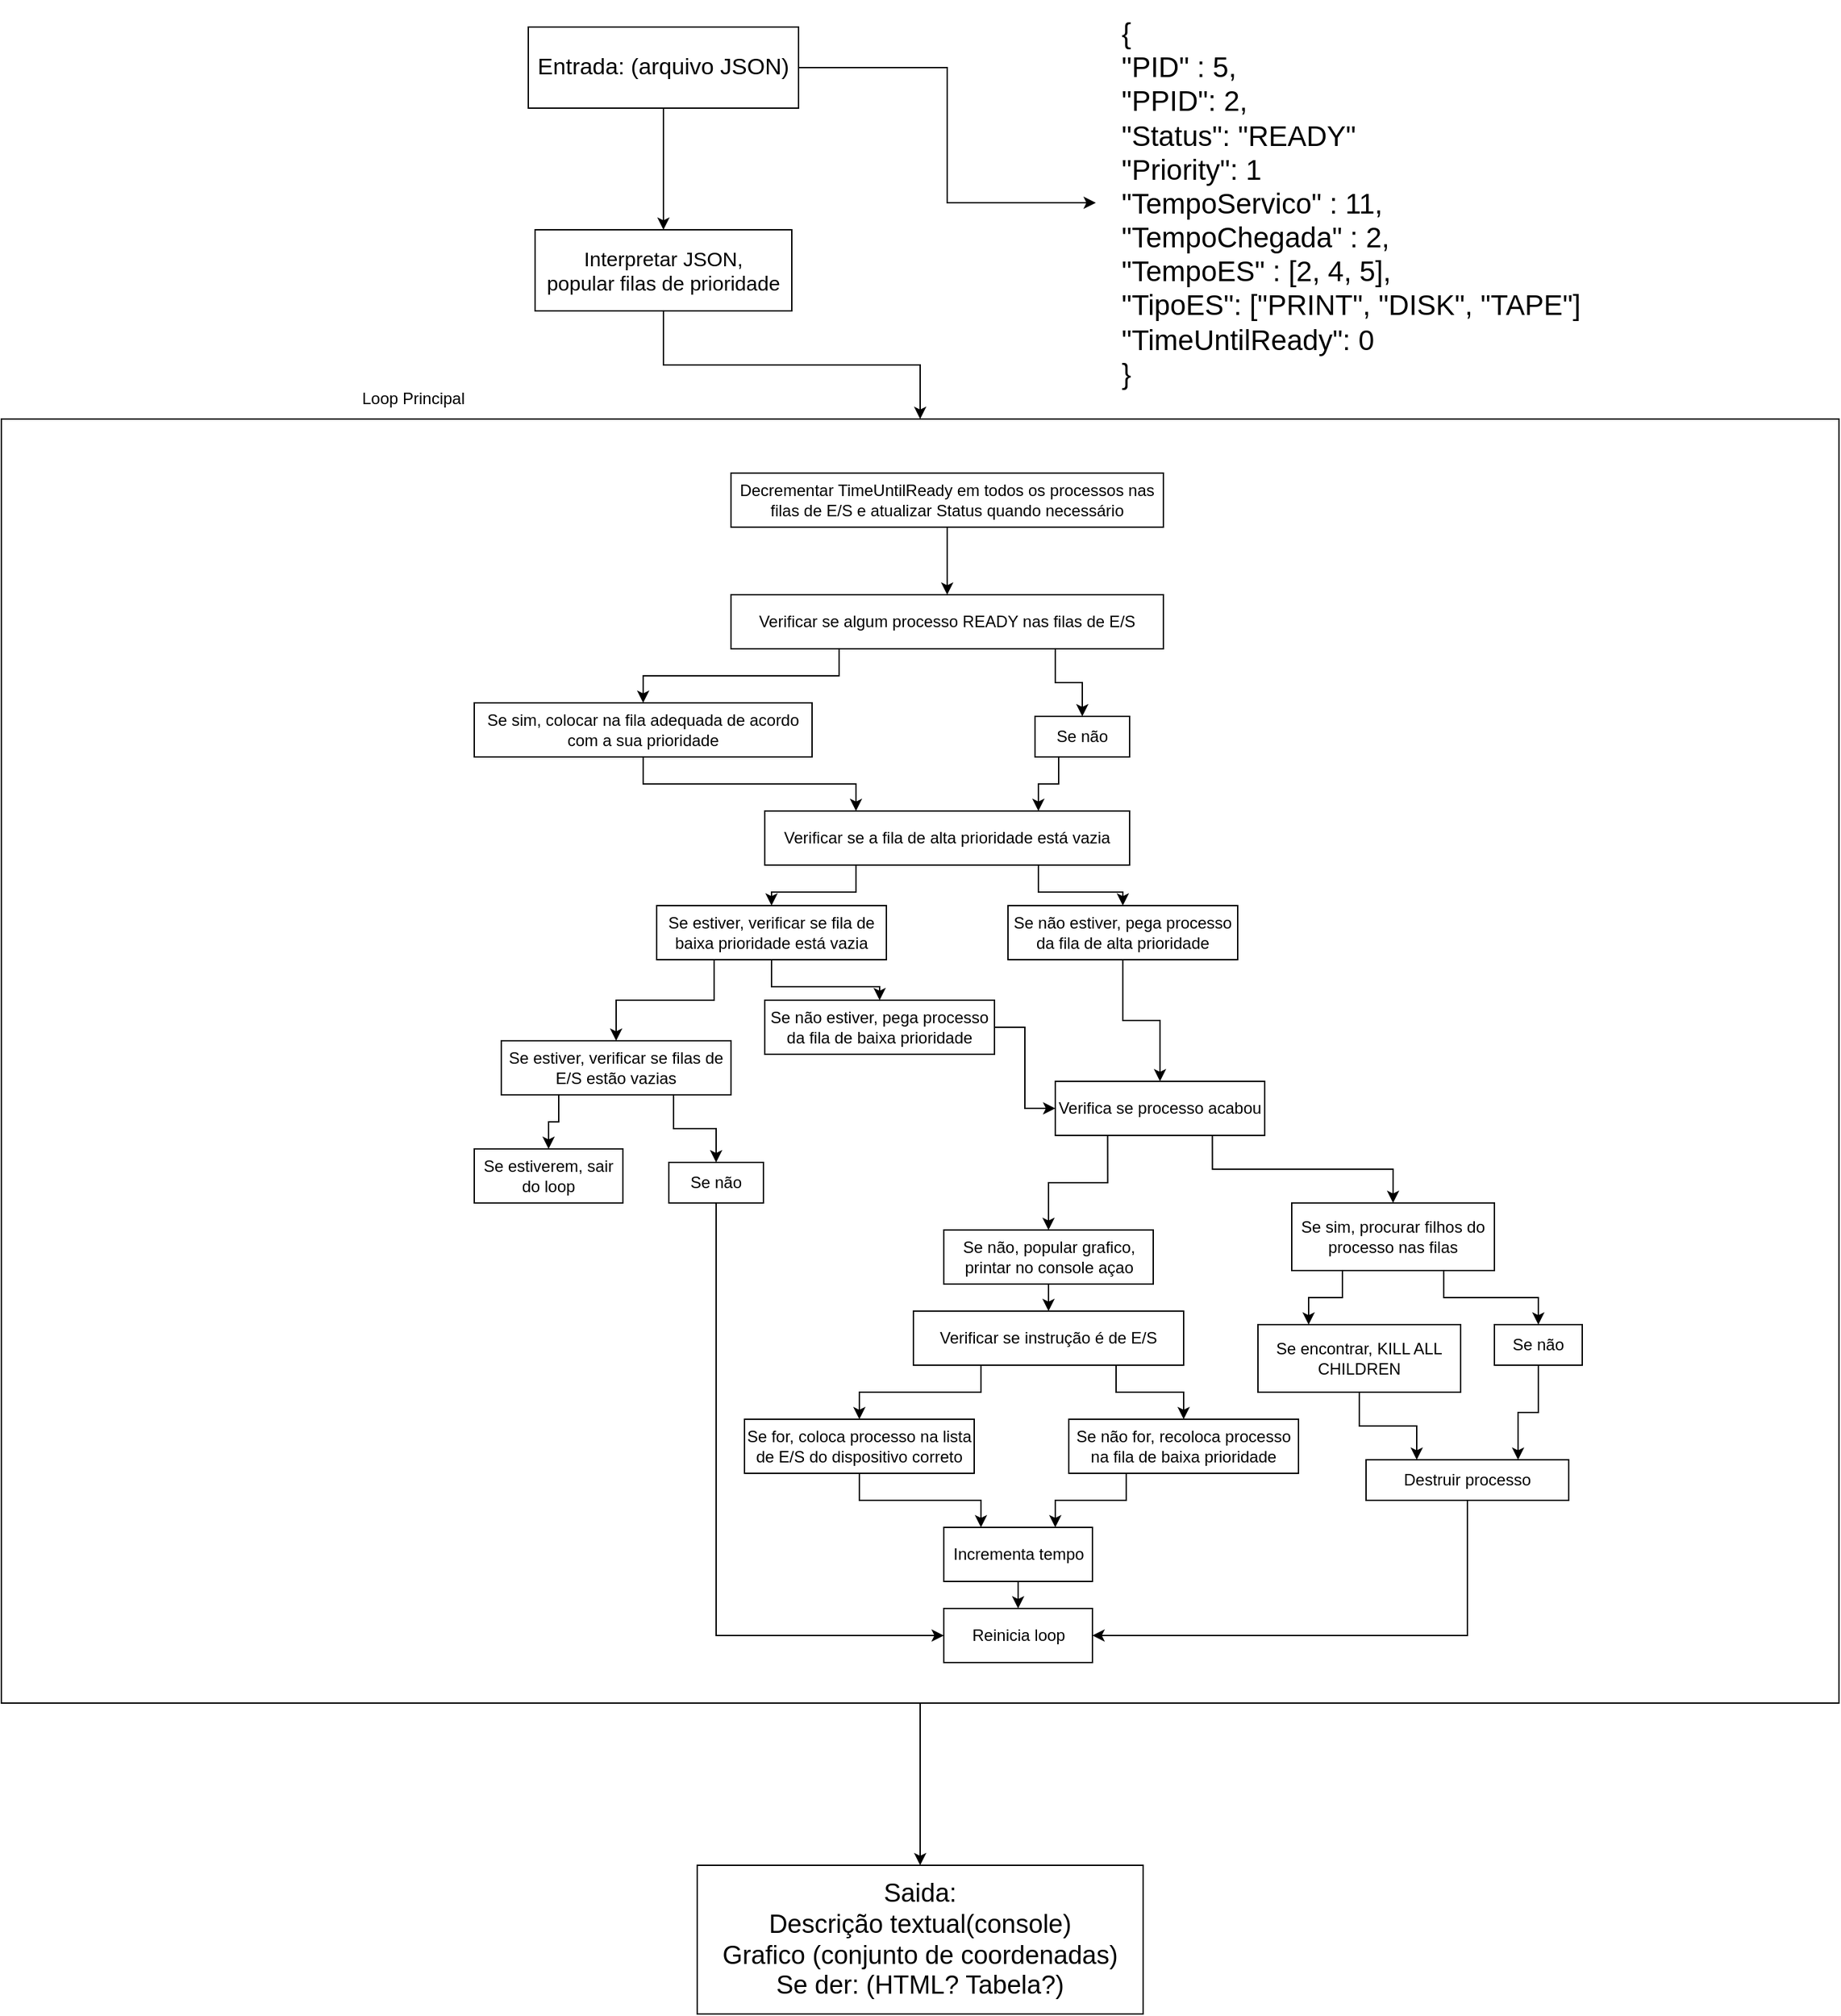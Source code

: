 <mxfile version="22.1.1" type="device">
  <diagram id="C5RBs43oDa-KdzZeNtuy" name="Page-1">
    <mxGraphModel dx="1936" dy="628" grid="1" gridSize="10" guides="1" tooltips="1" connect="1" arrows="1" fold="1" page="1" pageScale="1" pageWidth="827" pageHeight="1169" math="0" shadow="0">
      <root>
        <mxCell id="WIyWlLk6GJQsqaUBKTNV-0" />
        <mxCell id="WIyWlLk6GJQsqaUBKTNV-1" parent="WIyWlLk6GJQsqaUBKTNV-0" />
        <mxCell id="9aqKh6qht5PxksOwf0Kg-6" style="edgeStyle=orthogonalEdgeStyle;rounded=0;orthogonalLoop=1;jettySize=auto;html=1;exitX=0.5;exitY=1;exitDx=0;exitDy=0;entryX=0.5;entryY=0;entryDx=0;entryDy=0;" edge="1" parent="WIyWlLk6GJQsqaUBKTNV-1" source="9aqKh6qht5PxksOwf0Kg-0" target="9aqKh6qht5PxksOwf0Kg-5">
          <mxGeometry relative="1" as="geometry" />
        </mxCell>
        <mxCell id="9aqKh6qht5PxksOwf0Kg-62" style="edgeStyle=orthogonalEdgeStyle;rounded=0;orthogonalLoop=1;jettySize=auto;html=1;exitX=1;exitY=0.5;exitDx=0;exitDy=0;" edge="1" parent="WIyWlLk6GJQsqaUBKTNV-1" source="9aqKh6qht5PxksOwf0Kg-0" target="9aqKh6qht5PxksOwf0Kg-3">
          <mxGeometry relative="1" as="geometry" />
        </mxCell>
        <mxCell id="9aqKh6qht5PxksOwf0Kg-0" value="&lt;font style=&quot;font-size: 17px;&quot;&gt;Entrada: (arquivo JSON)&lt;/font&gt;" style="rounded=0;whiteSpace=wrap;html=1;" vertex="1" parent="WIyWlLk6GJQsqaUBKTNV-1">
          <mxGeometry x="300" y="30" width="200" height="60" as="geometry" />
        </mxCell>
        <mxCell id="9aqKh6qht5PxksOwf0Kg-3" value="&lt;div style=&quot;text-align: left;&quot;&gt;&lt;span style=&quot;font-size: 21px; background-color: initial;&quot;&gt;{&lt;/span&gt;&lt;/div&gt;&lt;div style=&quot;text-align: left;&quot;&gt;&lt;span style=&quot;font-size: 21px; background-color: initial;&quot;&gt;&quot;PID&quot; : 5,&lt;/span&gt;&lt;/div&gt;&lt;div style=&quot;text-align: left;&quot;&gt;&lt;span style=&quot;font-size: 21px;&quot;&gt;&quot;PPID&quot;: 2,&lt;/span&gt;&lt;/div&gt;&lt;div style=&quot;text-align: left;&quot;&gt;&lt;span style=&quot;font-size: 21px;&quot;&gt;&quot;Status&quot;: &quot;READY&quot;&lt;/span&gt;&lt;/div&gt;&lt;div style=&quot;text-align: left;&quot;&gt;&lt;span style=&quot;font-size: 21px;&quot;&gt;&quot;Priority&quot;: 1&lt;/span&gt;&lt;/div&gt;&lt;font style=&quot;font-size: 21px;&quot;&gt;&lt;div style=&quot;text-align: left;&quot;&gt;&lt;span style=&quot;background-color: initial;&quot;&gt;&quot;TempoServico&quot; : 11,&lt;/span&gt;&lt;/div&gt;&lt;div style=&quot;text-align: left;&quot;&gt;&lt;span style=&quot;background-color: initial;&quot;&gt;&quot;TempoChegada&quot; : 2,&lt;/span&gt;&lt;/div&gt;&lt;div style=&quot;text-align: left;&quot;&gt;&lt;span style=&quot;background-color: initial;&quot;&gt;&quot;TempoES&quot; : [2, 4, 5],&lt;/span&gt;&lt;/div&gt;&lt;div style=&quot;text-align: left;&quot;&gt;&quot;TipoES&quot;: [&quot;PRINT&quot;, &quot;DISK&quot;, &quot;TAPE&quot;]&lt;/div&gt;&lt;div style=&quot;text-align: left;&quot;&gt;&lt;span style=&quot;background-color: initial;&quot;&gt;&quot;TimeUntilReady&quot;: 0&lt;/span&gt;&lt;/div&gt;&lt;div style=&quot;text-align: left;&quot;&gt;&lt;span style=&quot;background-color: initial;&quot;&gt;}&lt;/span&gt;&lt;/div&gt;&lt;/font&gt;" style="text;html=1;strokeColor=none;fillColor=none;align=center;verticalAlign=middle;whiteSpace=wrap;rounded=0;" vertex="1" parent="WIyWlLk6GJQsqaUBKTNV-1">
          <mxGeometry x="720" y="10" width="377.5" height="300" as="geometry" />
        </mxCell>
        <mxCell id="9aqKh6qht5PxksOwf0Kg-4" value="&lt;font style=&quot;font-size: 19px;&quot;&gt;Saida:&lt;br&gt;Descrição textual(console)&lt;br&gt;Grafico (conjunto de coordenadas)&lt;br&gt;Se der: (HTML? Tabela?)&lt;br&gt;&lt;/font&gt;" style="rounded=0;whiteSpace=wrap;html=1;" vertex="1" parent="WIyWlLk6GJQsqaUBKTNV-1">
          <mxGeometry x="425" y="1390" width="330" height="110" as="geometry" />
        </mxCell>
        <mxCell id="9aqKh6qht5PxksOwf0Kg-9" style="edgeStyle=orthogonalEdgeStyle;rounded=0;orthogonalLoop=1;jettySize=auto;html=1;exitX=0.5;exitY=1;exitDx=0;exitDy=0;entryX=0.5;entryY=0;entryDx=0;entryDy=0;" edge="1" parent="WIyWlLk6GJQsqaUBKTNV-1" source="9aqKh6qht5PxksOwf0Kg-5" target="9aqKh6qht5PxksOwf0Kg-7">
          <mxGeometry relative="1" as="geometry" />
        </mxCell>
        <mxCell id="9aqKh6qht5PxksOwf0Kg-5" value="&lt;font style=&quot;font-size: 15px;&quot;&gt;Interpretar JSON,&lt;br&gt;popular filas de prioridade&lt;/font&gt;" style="rounded=0;whiteSpace=wrap;html=1;" vertex="1" parent="WIyWlLk6GJQsqaUBKTNV-1">
          <mxGeometry x="305" y="180" width="190" height="60" as="geometry" />
        </mxCell>
        <mxCell id="9aqKh6qht5PxksOwf0Kg-48" style="edgeStyle=orthogonalEdgeStyle;rounded=0;orthogonalLoop=1;jettySize=auto;html=1;exitX=0.5;exitY=1;exitDx=0;exitDy=0;entryX=0.5;entryY=0;entryDx=0;entryDy=0;" edge="1" parent="WIyWlLk6GJQsqaUBKTNV-1" source="9aqKh6qht5PxksOwf0Kg-7" target="9aqKh6qht5PxksOwf0Kg-4">
          <mxGeometry relative="1" as="geometry" />
        </mxCell>
        <mxCell id="9aqKh6qht5PxksOwf0Kg-7" value="" style="rounded=0;whiteSpace=wrap;html=1;" vertex="1" parent="WIyWlLk6GJQsqaUBKTNV-1">
          <mxGeometry x="-90" y="320" width="1360" height="950" as="geometry" />
        </mxCell>
        <mxCell id="9aqKh6qht5PxksOwf0Kg-8" value="Loop Principal" style="text;html=1;strokeColor=none;fillColor=none;align=center;verticalAlign=middle;whiteSpace=wrap;rounded=0;" vertex="1" parent="WIyWlLk6GJQsqaUBKTNV-1">
          <mxGeometry x="170" y="290" width="90" height="30" as="geometry" />
        </mxCell>
        <mxCell id="9aqKh6qht5PxksOwf0Kg-14" style="edgeStyle=orthogonalEdgeStyle;rounded=0;orthogonalLoop=1;jettySize=auto;html=1;exitX=0.75;exitY=1;exitDx=0;exitDy=0;entryX=0.5;entryY=0;entryDx=0;entryDy=0;" edge="1" parent="WIyWlLk6GJQsqaUBKTNV-1" source="9aqKh6qht5PxksOwf0Kg-11" target="9aqKh6qht5PxksOwf0Kg-13">
          <mxGeometry relative="1" as="geometry" />
        </mxCell>
        <mxCell id="9aqKh6qht5PxksOwf0Kg-15" style="edgeStyle=orthogonalEdgeStyle;rounded=0;orthogonalLoop=1;jettySize=auto;html=1;exitX=0.25;exitY=1;exitDx=0;exitDy=0;" edge="1" parent="WIyWlLk6GJQsqaUBKTNV-1" source="9aqKh6qht5PxksOwf0Kg-11" target="9aqKh6qht5PxksOwf0Kg-12">
          <mxGeometry relative="1" as="geometry" />
        </mxCell>
        <mxCell id="9aqKh6qht5PxksOwf0Kg-11" value="Verificar se a fila de alta prioridade está vazia" style="rounded=0;whiteSpace=wrap;html=1;" vertex="1" parent="WIyWlLk6GJQsqaUBKTNV-1">
          <mxGeometry x="475" y="610" width="270" height="40" as="geometry" />
        </mxCell>
        <mxCell id="9aqKh6qht5PxksOwf0Kg-19" style="edgeStyle=orthogonalEdgeStyle;rounded=0;orthogonalLoop=1;jettySize=auto;html=1;exitX=0.5;exitY=1;exitDx=0;exitDy=0;entryX=0.5;entryY=0;entryDx=0;entryDy=0;" edge="1" parent="WIyWlLk6GJQsqaUBKTNV-1" source="9aqKh6qht5PxksOwf0Kg-12" target="9aqKh6qht5PxksOwf0Kg-46">
          <mxGeometry relative="1" as="geometry" />
        </mxCell>
        <mxCell id="9aqKh6qht5PxksOwf0Kg-34" style="edgeStyle=orthogonalEdgeStyle;rounded=0;orthogonalLoop=1;jettySize=auto;html=1;exitX=0.25;exitY=1;exitDx=0;exitDy=0;entryX=0.5;entryY=0;entryDx=0;entryDy=0;" edge="1" parent="WIyWlLk6GJQsqaUBKTNV-1" source="9aqKh6qht5PxksOwf0Kg-12" target="9aqKh6qht5PxksOwf0Kg-33">
          <mxGeometry relative="1" as="geometry" />
        </mxCell>
        <mxCell id="9aqKh6qht5PxksOwf0Kg-12" value="Se estiver, verificar se fila de baixa prioridade está vazia" style="rounded=0;whiteSpace=wrap;html=1;" vertex="1" parent="WIyWlLk6GJQsqaUBKTNV-1">
          <mxGeometry x="395" y="680" width="170" height="40" as="geometry" />
        </mxCell>
        <mxCell id="9aqKh6qht5PxksOwf0Kg-51" style="edgeStyle=orthogonalEdgeStyle;rounded=0;orthogonalLoop=1;jettySize=auto;html=1;exitX=0.5;exitY=1;exitDx=0;exitDy=0;entryX=0.5;entryY=0;entryDx=0;entryDy=0;" edge="1" parent="WIyWlLk6GJQsqaUBKTNV-1" source="9aqKh6qht5PxksOwf0Kg-13" target="9aqKh6qht5PxksOwf0Kg-49">
          <mxGeometry relative="1" as="geometry" />
        </mxCell>
        <mxCell id="9aqKh6qht5PxksOwf0Kg-13" value="Se não estiver, pega processo da fila de alta prioridade" style="rounded=0;whiteSpace=wrap;html=1;" vertex="1" parent="WIyWlLk6GJQsqaUBKTNV-1">
          <mxGeometry x="655" y="680" width="170" height="40" as="geometry" />
        </mxCell>
        <mxCell id="9aqKh6qht5PxksOwf0Kg-21" style="edgeStyle=orthogonalEdgeStyle;rounded=0;orthogonalLoop=1;jettySize=auto;html=1;exitX=0.25;exitY=1;exitDx=0;exitDy=0;entryX=0.5;entryY=0;entryDx=0;entryDy=0;" edge="1" parent="WIyWlLk6GJQsqaUBKTNV-1" source="9aqKh6qht5PxksOwf0Kg-16" target="9aqKh6qht5PxksOwf0Kg-20">
          <mxGeometry relative="1" as="geometry" />
        </mxCell>
        <mxCell id="9aqKh6qht5PxksOwf0Kg-41" style="edgeStyle=orthogonalEdgeStyle;rounded=0;orthogonalLoop=1;jettySize=auto;html=1;exitX=0.75;exitY=1;exitDx=0;exitDy=0;" edge="1" parent="WIyWlLk6GJQsqaUBKTNV-1" source="9aqKh6qht5PxksOwf0Kg-16" target="9aqKh6qht5PxksOwf0Kg-22">
          <mxGeometry relative="1" as="geometry" />
        </mxCell>
        <mxCell id="9aqKh6qht5PxksOwf0Kg-16" value="Verificar se instrução é de E/S" style="rounded=0;whiteSpace=wrap;html=1;" vertex="1" parent="WIyWlLk6GJQsqaUBKTNV-1">
          <mxGeometry x="585" y="980" width="200" height="40" as="geometry" />
        </mxCell>
        <mxCell id="9aqKh6qht5PxksOwf0Kg-44" style="edgeStyle=orthogonalEdgeStyle;rounded=0;orthogonalLoop=1;jettySize=auto;html=1;exitX=0.5;exitY=1;exitDx=0;exitDy=0;entryX=0.25;entryY=0;entryDx=0;entryDy=0;" edge="1" parent="WIyWlLk6GJQsqaUBKTNV-1" source="9aqKh6qht5PxksOwf0Kg-20" target="9aqKh6qht5PxksOwf0Kg-63">
          <mxGeometry relative="1" as="geometry" />
        </mxCell>
        <mxCell id="9aqKh6qht5PxksOwf0Kg-20" value="Se for, coloca processo na lista de E/S do dispositivo correto" style="rounded=0;whiteSpace=wrap;html=1;" vertex="1" parent="WIyWlLk6GJQsqaUBKTNV-1">
          <mxGeometry x="460" y="1060" width="170" height="40" as="geometry" />
        </mxCell>
        <mxCell id="9aqKh6qht5PxksOwf0Kg-45" style="edgeStyle=orthogonalEdgeStyle;rounded=0;orthogonalLoop=1;jettySize=auto;html=1;exitX=0.25;exitY=1;exitDx=0;exitDy=0;entryX=0.75;entryY=0;entryDx=0;entryDy=0;" edge="1" parent="WIyWlLk6GJQsqaUBKTNV-1" source="9aqKh6qht5PxksOwf0Kg-22" target="9aqKh6qht5PxksOwf0Kg-63">
          <mxGeometry relative="1" as="geometry" />
        </mxCell>
        <mxCell id="9aqKh6qht5PxksOwf0Kg-22" value="Se não for, recoloca processo na fila de baixa prioridade" style="rounded=0;whiteSpace=wrap;html=1;" vertex="1" parent="WIyWlLk6GJQsqaUBKTNV-1">
          <mxGeometry x="700" y="1060" width="170" height="40" as="geometry" />
        </mxCell>
        <mxCell id="9aqKh6qht5PxksOwf0Kg-25" style="edgeStyle=orthogonalEdgeStyle;rounded=0;orthogonalLoop=1;jettySize=auto;html=1;exitX=0.25;exitY=1;exitDx=0;exitDy=0;entryX=0.5;entryY=0;entryDx=0;entryDy=0;" edge="1" parent="WIyWlLk6GJQsqaUBKTNV-1" source="9aqKh6qht5PxksOwf0Kg-23" target="9aqKh6qht5PxksOwf0Kg-24">
          <mxGeometry relative="1" as="geometry" />
        </mxCell>
        <mxCell id="9aqKh6qht5PxksOwf0Kg-28" style="edgeStyle=orthogonalEdgeStyle;rounded=0;orthogonalLoop=1;jettySize=auto;html=1;exitX=0.75;exitY=1;exitDx=0;exitDy=0;entryX=0.5;entryY=0;entryDx=0;entryDy=0;" edge="1" parent="WIyWlLk6GJQsqaUBKTNV-1" source="9aqKh6qht5PxksOwf0Kg-23" target="9aqKh6qht5PxksOwf0Kg-27">
          <mxGeometry relative="1" as="geometry" />
        </mxCell>
        <mxCell id="9aqKh6qht5PxksOwf0Kg-23" value="Verificar se algum processo READY nas filas de E/S" style="rounded=0;whiteSpace=wrap;html=1;" vertex="1" parent="WIyWlLk6GJQsqaUBKTNV-1">
          <mxGeometry x="450" y="450" width="320" height="40" as="geometry" />
        </mxCell>
        <mxCell id="9aqKh6qht5PxksOwf0Kg-30" style="edgeStyle=orthogonalEdgeStyle;rounded=0;orthogonalLoop=1;jettySize=auto;html=1;exitX=0.5;exitY=1;exitDx=0;exitDy=0;entryX=0.25;entryY=0;entryDx=0;entryDy=0;" edge="1" parent="WIyWlLk6GJQsqaUBKTNV-1" source="9aqKh6qht5PxksOwf0Kg-24" target="9aqKh6qht5PxksOwf0Kg-11">
          <mxGeometry relative="1" as="geometry" />
        </mxCell>
        <mxCell id="9aqKh6qht5PxksOwf0Kg-24" value="Se sim, colocar na fila adequada de acordo com a sua prioridade" style="rounded=0;whiteSpace=wrap;html=1;" vertex="1" parent="WIyWlLk6GJQsqaUBKTNV-1">
          <mxGeometry x="260" y="530" width="250" height="40" as="geometry" />
        </mxCell>
        <mxCell id="9aqKh6qht5PxksOwf0Kg-29" style="edgeStyle=orthogonalEdgeStyle;rounded=0;orthogonalLoop=1;jettySize=auto;html=1;exitX=0.25;exitY=1;exitDx=0;exitDy=0;entryX=0.75;entryY=0;entryDx=0;entryDy=0;" edge="1" parent="WIyWlLk6GJQsqaUBKTNV-1" source="9aqKh6qht5PxksOwf0Kg-27" target="9aqKh6qht5PxksOwf0Kg-11">
          <mxGeometry relative="1" as="geometry" />
        </mxCell>
        <mxCell id="9aqKh6qht5PxksOwf0Kg-27" value="Se não" style="rounded=0;whiteSpace=wrap;html=1;" vertex="1" parent="WIyWlLk6GJQsqaUBKTNV-1">
          <mxGeometry x="675" y="540" width="70" height="30" as="geometry" />
        </mxCell>
        <mxCell id="9aqKh6qht5PxksOwf0Kg-32" style="edgeStyle=orthogonalEdgeStyle;rounded=0;orthogonalLoop=1;jettySize=auto;html=1;exitX=0.5;exitY=1;exitDx=0;exitDy=0;entryX=0.5;entryY=0;entryDx=0;entryDy=0;" edge="1" parent="WIyWlLk6GJQsqaUBKTNV-1" source="9aqKh6qht5PxksOwf0Kg-31" target="9aqKh6qht5PxksOwf0Kg-16">
          <mxGeometry relative="1" as="geometry" />
        </mxCell>
        <mxCell id="9aqKh6qht5PxksOwf0Kg-31" value="Se não, popular grafico, printar no console açao" style="rounded=0;whiteSpace=wrap;html=1;" vertex="1" parent="WIyWlLk6GJQsqaUBKTNV-1">
          <mxGeometry x="607.5" y="920" width="155" height="40" as="geometry" />
        </mxCell>
        <mxCell id="9aqKh6qht5PxksOwf0Kg-39" style="edgeStyle=orthogonalEdgeStyle;rounded=0;orthogonalLoop=1;jettySize=auto;html=1;exitX=0.25;exitY=1;exitDx=0;exitDy=0;" edge="1" parent="WIyWlLk6GJQsqaUBKTNV-1" source="9aqKh6qht5PxksOwf0Kg-33" target="9aqKh6qht5PxksOwf0Kg-37">
          <mxGeometry relative="1" as="geometry" />
        </mxCell>
        <mxCell id="9aqKh6qht5PxksOwf0Kg-40" style="edgeStyle=orthogonalEdgeStyle;rounded=0;orthogonalLoop=1;jettySize=auto;html=1;exitX=0.75;exitY=1;exitDx=0;exitDy=0;entryX=0.5;entryY=0;entryDx=0;entryDy=0;" edge="1" parent="WIyWlLk6GJQsqaUBKTNV-1" source="9aqKh6qht5PxksOwf0Kg-33" target="9aqKh6qht5PxksOwf0Kg-38">
          <mxGeometry relative="1" as="geometry" />
        </mxCell>
        <mxCell id="9aqKh6qht5PxksOwf0Kg-33" value="Se estiver, verificar se filas de E/S estão vazias" style="rounded=0;whiteSpace=wrap;html=1;" vertex="1" parent="WIyWlLk6GJQsqaUBKTNV-1">
          <mxGeometry x="280" y="780" width="170" height="40" as="geometry" />
        </mxCell>
        <mxCell id="9aqKh6qht5PxksOwf0Kg-37" value="Se estiverem, sair do loop" style="rounded=0;whiteSpace=wrap;html=1;" vertex="1" parent="WIyWlLk6GJQsqaUBKTNV-1">
          <mxGeometry x="260" y="860" width="110" height="40" as="geometry" />
        </mxCell>
        <mxCell id="9aqKh6qht5PxksOwf0Kg-43" style="edgeStyle=orthogonalEdgeStyle;rounded=0;orthogonalLoop=1;jettySize=auto;html=1;exitX=0.5;exitY=1;exitDx=0;exitDy=0;entryX=0;entryY=0.5;entryDx=0;entryDy=0;" edge="1" parent="WIyWlLk6GJQsqaUBKTNV-1" source="9aqKh6qht5PxksOwf0Kg-38" target="9aqKh6qht5PxksOwf0Kg-42">
          <mxGeometry relative="1" as="geometry" />
        </mxCell>
        <mxCell id="9aqKh6qht5PxksOwf0Kg-38" value="Se não" style="rounded=0;whiteSpace=wrap;html=1;" vertex="1" parent="WIyWlLk6GJQsqaUBKTNV-1">
          <mxGeometry x="404" y="870" width="70" height="30" as="geometry" />
        </mxCell>
        <mxCell id="9aqKh6qht5PxksOwf0Kg-42" value="Reinicia loop" style="rounded=0;whiteSpace=wrap;html=1;" vertex="1" parent="WIyWlLk6GJQsqaUBKTNV-1">
          <mxGeometry x="607.5" y="1200" width="110" height="40" as="geometry" />
        </mxCell>
        <mxCell id="9aqKh6qht5PxksOwf0Kg-47" style="edgeStyle=orthogonalEdgeStyle;rounded=0;orthogonalLoop=1;jettySize=auto;html=1;exitX=1;exitY=0.5;exitDx=0;exitDy=0;entryX=0;entryY=0.5;entryDx=0;entryDy=0;" edge="1" parent="WIyWlLk6GJQsqaUBKTNV-1" source="9aqKh6qht5PxksOwf0Kg-46" target="9aqKh6qht5PxksOwf0Kg-49">
          <mxGeometry relative="1" as="geometry" />
        </mxCell>
        <mxCell id="9aqKh6qht5PxksOwf0Kg-46" value="Se não estiver, pega processo da fila de baixa prioridade" style="rounded=0;whiteSpace=wrap;html=1;" vertex="1" parent="WIyWlLk6GJQsqaUBKTNV-1">
          <mxGeometry x="475" y="750" width="170" height="40" as="geometry" />
        </mxCell>
        <mxCell id="9aqKh6qht5PxksOwf0Kg-57" style="edgeStyle=orthogonalEdgeStyle;rounded=0;orthogonalLoop=1;jettySize=auto;html=1;exitX=0.75;exitY=1;exitDx=0;exitDy=0;" edge="1" parent="WIyWlLk6GJQsqaUBKTNV-1" source="9aqKh6qht5PxksOwf0Kg-49" target="9aqKh6qht5PxksOwf0Kg-52">
          <mxGeometry relative="1" as="geometry" />
        </mxCell>
        <mxCell id="9aqKh6qht5PxksOwf0Kg-59" style="edgeStyle=orthogonalEdgeStyle;rounded=0;orthogonalLoop=1;jettySize=auto;html=1;exitX=0.25;exitY=1;exitDx=0;exitDy=0;entryX=0.5;entryY=0;entryDx=0;entryDy=0;" edge="1" parent="WIyWlLk6GJQsqaUBKTNV-1" source="9aqKh6qht5PxksOwf0Kg-49" target="9aqKh6qht5PxksOwf0Kg-31">
          <mxGeometry relative="1" as="geometry" />
        </mxCell>
        <mxCell id="9aqKh6qht5PxksOwf0Kg-49" value="Verifica se processo acabou" style="rounded=0;whiteSpace=wrap;html=1;" vertex="1" parent="WIyWlLk6GJQsqaUBKTNV-1">
          <mxGeometry x="690" y="810" width="155" height="40" as="geometry" />
        </mxCell>
        <mxCell id="9aqKh6qht5PxksOwf0Kg-55" style="edgeStyle=orthogonalEdgeStyle;rounded=0;orthogonalLoop=1;jettySize=auto;html=1;exitX=0.25;exitY=1;exitDx=0;exitDy=0;entryX=0.25;entryY=0;entryDx=0;entryDy=0;" edge="1" parent="WIyWlLk6GJQsqaUBKTNV-1" source="9aqKh6qht5PxksOwf0Kg-52" target="9aqKh6qht5PxksOwf0Kg-54">
          <mxGeometry relative="1" as="geometry" />
        </mxCell>
        <mxCell id="9aqKh6qht5PxksOwf0Kg-56" style="edgeStyle=orthogonalEdgeStyle;rounded=0;orthogonalLoop=1;jettySize=auto;html=1;exitX=0.75;exitY=1;exitDx=0;exitDy=0;" edge="1" parent="WIyWlLk6GJQsqaUBKTNV-1" source="9aqKh6qht5PxksOwf0Kg-52" target="9aqKh6qht5PxksOwf0Kg-53">
          <mxGeometry relative="1" as="geometry" />
        </mxCell>
        <mxCell id="9aqKh6qht5PxksOwf0Kg-52" value="Se sim, procurar filhos do processo nas filas" style="rounded=0;whiteSpace=wrap;html=1;" vertex="1" parent="WIyWlLk6GJQsqaUBKTNV-1">
          <mxGeometry x="865" y="900" width="150" height="50" as="geometry" />
        </mxCell>
        <mxCell id="9aqKh6qht5PxksOwf0Kg-66" style="edgeStyle=orthogonalEdgeStyle;rounded=0;orthogonalLoop=1;jettySize=auto;html=1;exitX=0.5;exitY=1;exitDx=0;exitDy=0;entryX=0.75;entryY=0;entryDx=0;entryDy=0;" edge="1" parent="WIyWlLk6GJQsqaUBKTNV-1" source="9aqKh6qht5PxksOwf0Kg-53" target="9aqKh6qht5PxksOwf0Kg-65">
          <mxGeometry relative="1" as="geometry" />
        </mxCell>
        <mxCell id="9aqKh6qht5PxksOwf0Kg-53" value="Se não" style="rounded=0;whiteSpace=wrap;html=1;" vertex="1" parent="WIyWlLk6GJQsqaUBKTNV-1">
          <mxGeometry x="1015" y="990" width="65" height="30" as="geometry" />
        </mxCell>
        <mxCell id="9aqKh6qht5PxksOwf0Kg-67" style="edgeStyle=orthogonalEdgeStyle;rounded=0;orthogonalLoop=1;jettySize=auto;html=1;exitX=0.5;exitY=1;exitDx=0;exitDy=0;entryX=0.25;entryY=0;entryDx=0;entryDy=0;" edge="1" parent="WIyWlLk6GJQsqaUBKTNV-1" source="9aqKh6qht5PxksOwf0Kg-54" target="9aqKh6qht5PxksOwf0Kg-65">
          <mxGeometry relative="1" as="geometry" />
        </mxCell>
        <mxCell id="9aqKh6qht5PxksOwf0Kg-54" value="Se encontrar, KILL ALL CHILDREN" style="rounded=0;whiteSpace=wrap;html=1;" vertex="1" parent="WIyWlLk6GJQsqaUBKTNV-1">
          <mxGeometry x="840" y="990" width="150" height="50" as="geometry" />
        </mxCell>
        <mxCell id="9aqKh6qht5PxksOwf0Kg-61" style="edgeStyle=orthogonalEdgeStyle;rounded=0;orthogonalLoop=1;jettySize=auto;html=1;exitX=0.5;exitY=1;exitDx=0;exitDy=0;" edge="1" parent="WIyWlLk6GJQsqaUBKTNV-1" source="9aqKh6qht5PxksOwf0Kg-60" target="9aqKh6qht5PxksOwf0Kg-23">
          <mxGeometry relative="1" as="geometry" />
        </mxCell>
        <mxCell id="9aqKh6qht5PxksOwf0Kg-60" value="Decrementar TimeUntilReady em todos os processos nas filas de E/S e atualizar Status quando necessário" style="rounded=0;whiteSpace=wrap;html=1;" vertex="1" parent="WIyWlLk6GJQsqaUBKTNV-1">
          <mxGeometry x="450" y="360" width="320" height="40" as="geometry" />
        </mxCell>
        <mxCell id="9aqKh6qht5PxksOwf0Kg-64" style="edgeStyle=orthogonalEdgeStyle;rounded=0;orthogonalLoop=1;jettySize=auto;html=1;exitX=0.5;exitY=1;exitDx=0;exitDy=0;entryX=0.5;entryY=0;entryDx=0;entryDy=0;" edge="1" parent="WIyWlLk6GJQsqaUBKTNV-1" source="9aqKh6qht5PxksOwf0Kg-63" target="9aqKh6qht5PxksOwf0Kg-42">
          <mxGeometry relative="1" as="geometry" />
        </mxCell>
        <mxCell id="9aqKh6qht5PxksOwf0Kg-63" value="Incrementa tempo" style="rounded=0;whiteSpace=wrap;html=1;" vertex="1" parent="WIyWlLk6GJQsqaUBKTNV-1">
          <mxGeometry x="607.5" y="1140" width="110" height="40" as="geometry" />
        </mxCell>
        <mxCell id="9aqKh6qht5PxksOwf0Kg-69" style="edgeStyle=orthogonalEdgeStyle;rounded=0;orthogonalLoop=1;jettySize=auto;html=1;exitX=0.5;exitY=1;exitDx=0;exitDy=0;entryX=1;entryY=0.5;entryDx=0;entryDy=0;" edge="1" parent="WIyWlLk6GJQsqaUBKTNV-1" source="9aqKh6qht5PxksOwf0Kg-65" target="9aqKh6qht5PxksOwf0Kg-42">
          <mxGeometry relative="1" as="geometry" />
        </mxCell>
        <mxCell id="9aqKh6qht5PxksOwf0Kg-65" value="Destruir processo" style="rounded=0;whiteSpace=wrap;html=1;" vertex="1" parent="WIyWlLk6GJQsqaUBKTNV-1">
          <mxGeometry x="920" y="1090" width="150" height="30" as="geometry" />
        </mxCell>
      </root>
    </mxGraphModel>
  </diagram>
</mxfile>
